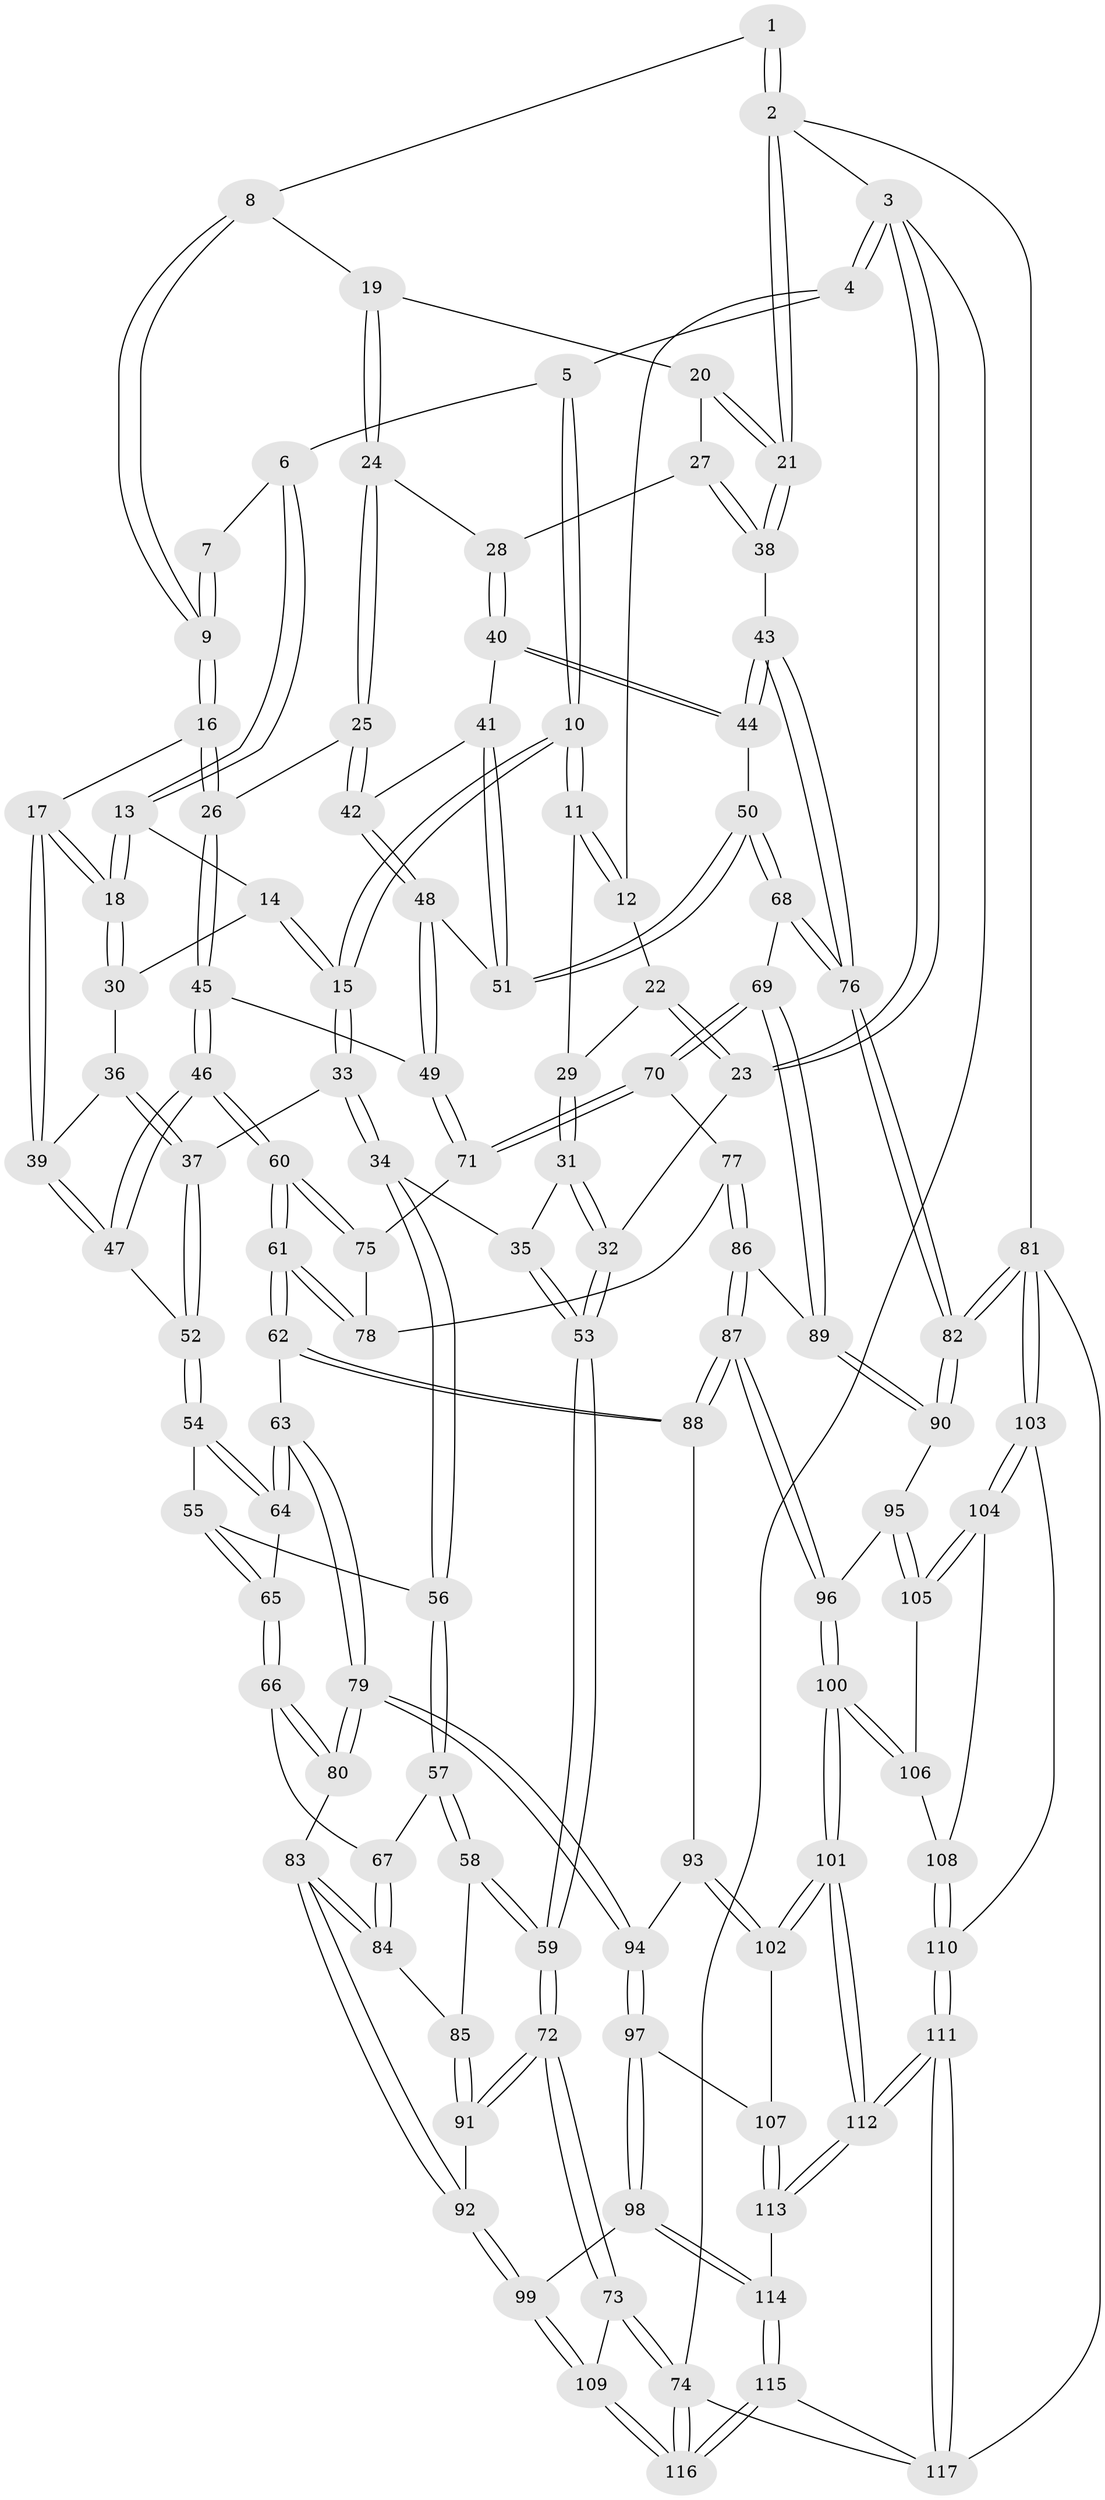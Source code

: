 // coarse degree distribution, {2: 0.13414634146341464, 4: 0.0975609756097561, 3: 0.6829268292682927, 5: 0.07317073170731707, 6: 0.012195121951219513}
// Generated by graph-tools (version 1.1) at 2025/54/03/04/25 22:54:25]
// undirected, 117 vertices, 289 edges
graph export_dot {
  node [color=gray90,style=filled];
  1 [pos="+0.7354913553619478+0"];
  2 [pos="+1+0"];
  3 [pos="+0+0"];
  4 [pos="+0+0"];
  5 [pos="+0.20296785231290407+0"];
  6 [pos="+0.4289804949809901+0"];
  7 [pos="+0.5319651065136094+0"];
  8 [pos="+0.750386241790796+0"];
  9 [pos="+0.6134729638876362+0.11006359591410506"];
  10 [pos="+0.19395582942349912+0.11759177653927283"];
  11 [pos="+0.07839828538963507+0.08901059567006603"];
  12 [pos="+0.05085356686752646+0.03239945098362726"];
  13 [pos="+0.4232035086233236+0"];
  14 [pos="+0.3877657662333222+0.04988589952347389"];
  15 [pos="+0.23113072189348555+0.18071313791782656"];
  16 [pos="+0.605963904768313+0.15084991280841428"];
  17 [pos="+0.5959919966113829+0.15003263477031922"];
  18 [pos="+0.5683693370984209+0.1374393771234236"];
  19 [pos="+0.7670488788988027+0"];
  20 [pos="+0.8959424526767166+0.04968060185843618"];
  21 [pos="+1+0"];
  22 [pos="+0+0.08468869156748493"];
  23 [pos="+0+0.10177986894430847"];
  24 [pos="+0.7714687150009512+0.10128738442902532"];
  25 [pos="+0.6273282572920055+0.16818298497329112"];
  26 [pos="+0.627029849004757+0.16812265393611803"];
  27 [pos="+0.8837289185129887+0.13553933385341216"];
  28 [pos="+0.8460015039788802+0.15472226375125128"];
  29 [pos="+0.05908663908509122+0.10143853348426426"];
  30 [pos="+0.44421464412171335+0.1562407351557102"];
  31 [pos="+0.029889095522483866+0.1491670663039546"];
  32 [pos="+0+0.17089306672280352"];
  33 [pos="+0.2314098728105393+0.19478489421324574"];
  34 [pos="+0.1472713926163945+0.28599741416423435"];
  35 [pos="+0.0757931284361658+0.25447622142637205"];
  36 [pos="+0.4343133553993298+0.17746960072042722"];
  37 [pos="+0.26530225483814107+0.21319493208013698"];
  38 [pos="+1+0.1837914157932261"];
  39 [pos="+0.4633647068771034+0.26410617943891485"];
  40 [pos="+0.8331830878756707+0.23138741069183724"];
  41 [pos="+0.8322057469246739+0.2320263425695426"];
  42 [pos="+0.7251801530991456+0.2624841354101659"];
  43 [pos="+1+0.28733388236916035"];
  44 [pos="+0.9520363107385987+0.31888397726018325"];
  45 [pos="+0.5588478348495141+0.3772404002441047"];
  46 [pos="+0.5295048115066523+0.3887062989886125"];
  47 [pos="+0.44618125927498553+0.32477956556291737"];
  48 [pos="+0.7080176832990339+0.3759982492853667"];
  49 [pos="+0.683886803922663+0.3933702634772941"];
  50 [pos="+0.8556506493539809+0.41910066892820974"];
  51 [pos="+0.8034029404428523+0.3899411603915895"];
  52 [pos="+0.3847657660773694+0.3240076528215551"];
  53 [pos="+0+0.23185715805797807"];
  54 [pos="+0.35344866657113955+0.3735624326020137"];
  55 [pos="+0.1776127295358627+0.35774327862640715"];
  56 [pos="+0.14720772805231624+0.28648031145809105"];
  57 [pos="+0+0.4473316090414142"];
  58 [pos="+0+0.4610842385816621"];
  59 [pos="+0+0.4728860852750127"];
  60 [pos="+0.50361784202267+0.49809534992775445"];
  61 [pos="+0.4905166704562335+0.5274577849377037"];
  62 [pos="+0.4849219896512928+0.5375065880226028"];
  63 [pos="+0.38697026399370865+0.5647132409850486"];
  64 [pos="+0.3188554826334413+0.4625235814730917"];
  65 [pos="+0.2010185370050225+0.44380284236038214"];
  66 [pos="+0.18025070379942656+0.4764042004218716"];
  67 [pos="+0.132777041568292+0.5000080040129203"];
  68 [pos="+0.8727430726891893+0.5199116794705997"];
  69 [pos="+0.848018314316343+0.5365762119911536"];
  70 [pos="+0.771946472001908+0.528651323507265"];
  71 [pos="+0.6870570900522834+0.41310972130023627"];
  72 [pos="+0+0.8660259225531006"];
  73 [pos="+0+0.8696175512641384"];
  74 [pos="+0+1"];
  75 [pos="+0.6616215179589114+0.5064709026469306"];
  76 [pos="+1+0.6111560664803072"];
  77 [pos="+0.6871945345909416+0.57231885598869"];
  78 [pos="+0.6715429551848067+0.5429579539695284"];
  79 [pos="+0.3209667992683275+0.662508173063509"];
  80 [pos="+0.2582087695922516+0.6443155001360872"];
  81 [pos="+1+0.7992646987008463"];
  82 [pos="+1+0.6905673667398786"];
  83 [pos="+0.24421304403086494+0.646185708906739"];
  84 [pos="+0.11452021667286391+0.5690175869135137"];
  85 [pos="+0.08493954817328103+0.5961591209511948"];
  86 [pos="+0.6602249540730929+0.6505325130949116"];
  87 [pos="+0.6489360865231286+0.6670890408379989"];
  88 [pos="+0.5839756999763535+0.6586531968095254"];
  89 [pos="+0.825633612198029+0.6068008681505028"];
  90 [pos="+0.8340270800199842+0.6953186871452028"];
  91 [pos="+0.05255080359764757+0.7187586713175226"];
  92 [pos="+0.07570363288399427+0.7206061684038655"];
  93 [pos="+0.5660776357329562+0.6801396686663101"];
  94 [pos="+0.32590815681815105+0.6821943152942924"];
  95 [pos="+0.8253559451455645+0.7062223304905583"];
  96 [pos="+0.6757526852664125+0.7062862868978307"];
  97 [pos="+0.33115752975543605+0.7100286821099219"];
  98 [pos="+0.24959852367920837+0.8523362060268951"];
  99 [pos="+0.24420241010419508+0.8549403388233947"];
  100 [pos="+0.6845302974907503+0.8403626707932363"];
  101 [pos="+0.6740544540608456+0.8761484649787553"];
  102 [pos="+0.4926719429981188+0.7864093859411105"];
  103 [pos="+1+0.8321980546039313"];
  104 [pos="+0.9873495996932835+0.8132481141933163"];
  105 [pos="+0.830915505192312+0.7647132603021122"];
  106 [pos="+0.8231656640441473+0.7806236571793161"];
  107 [pos="+0.46787597936825037+0.7959857462551697"];
  108 [pos="+0.8385864880954889+0.8311792113541167"];
  109 [pos="+0.20291151924733616+0.9100983720785706"];
  110 [pos="+0.8260736955976958+0.9464045329560591"];
  111 [pos="+0.7345172958145664+1"];
  112 [pos="+0.6834089305553505+0.9379803026601635"];
  113 [pos="+0.4467191923120998+0.9218509459612532"];
  114 [pos="+0.4192866925665896+0.9536706677120957"];
  115 [pos="+0.40002760726102243+1"];
  116 [pos="+0.22382352121478166+1"];
  117 [pos="+0.7340010169044555+1"];
  1 -- 2;
  1 -- 2;
  1 -- 8;
  2 -- 3;
  2 -- 21;
  2 -- 21;
  2 -- 81;
  3 -- 4;
  3 -- 4;
  3 -- 23;
  3 -- 23;
  3 -- 74;
  4 -- 5;
  4 -- 12;
  5 -- 6;
  5 -- 10;
  5 -- 10;
  6 -- 7;
  6 -- 13;
  6 -- 13;
  7 -- 9;
  7 -- 9;
  8 -- 9;
  8 -- 9;
  8 -- 19;
  9 -- 16;
  9 -- 16;
  10 -- 11;
  10 -- 11;
  10 -- 15;
  10 -- 15;
  11 -- 12;
  11 -- 12;
  11 -- 29;
  12 -- 22;
  13 -- 14;
  13 -- 18;
  13 -- 18;
  14 -- 15;
  14 -- 15;
  14 -- 30;
  15 -- 33;
  15 -- 33;
  16 -- 17;
  16 -- 26;
  16 -- 26;
  17 -- 18;
  17 -- 18;
  17 -- 39;
  17 -- 39;
  18 -- 30;
  18 -- 30;
  19 -- 20;
  19 -- 24;
  19 -- 24;
  20 -- 21;
  20 -- 21;
  20 -- 27;
  21 -- 38;
  21 -- 38;
  22 -- 23;
  22 -- 23;
  22 -- 29;
  23 -- 32;
  24 -- 25;
  24 -- 25;
  24 -- 28;
  25 -- 26;
  25 -- 42;
  25 -- 42;
  26 -- 45;
  26 -- 45;
  27 -- 28;
  27 -- 38;
  27 -- 38;
  28 -- 40;
  28 -- 40;
  29 -- 31;
  29 -- 31;
  30 -- 36;
  31 -- 32;
  31 -- 32;
  31 -- 35;
  32 -- 53;
  32 -- 53;
  33 -- 34;
  33 -- 34;
  33 -- 37;
  34 -- 35;
  34 -- 56;
  34 -- 56;
  35 -- 53;
  35 -- 53;
  36 -- 37;
  36 -- 37;
  36 -- 39;
  37 -- 52;
  37 -- 52;
  38 -- 43;
  39 -- 47;
  39 -- 47;
  40 -- 41;
  40 -- 44;
  40 -- 44;
  41 -- 42;
  41 -- 51;
  41 -- 51;
  42 -- 48;
  42 -- 48;
  43 -- 44;
  43 -- 44;
  43 -- 76;
  43 -- 76;
  44 -- 50;
  45 -- 46;
  45 -- 46;
  45 -- 49;
  46 -- 47;
  46 -- 47;
  46 -- 60;
  46 -- 60;
  47 -- 52;
  48 -- 49;
  48 -- 49;
  48 -- 51;
  49 -- 71;
  49 -- 71;
  50 -- 51;
  50 -- 51;
  50 -- 68;
  50 -- 68;
  52 -- 54;
  52 -- 54;
  53 -- 59;
  53 -- 59;
  54 -- 55;
  54 -- 64;
  54 -- 64;
  55 -- 56;
  55 -- 65;
  55 -- 65;
  56 -- 57;
  56 -- 57;
  57 -- 58;
  57 -- 58;
  57 -- 67;
  58 -- 59;
  58 -- 59;
  58 -- 85;
  59 -- 72;
  59 -- 72;
  60 -- 61;
  60 -- 61;
  60 -- 75;
  60 -- 75;
  61 -- 62;
  61 -- 62;
  61 -- 78;
  61 -- 78;
  62 -- 63;
  62 -- 88;
  62 -- 88;
  63 -- 64;
  63 -- 64;
  63 -- 79;
  63 -- 79;
  64 -- 65;
  65 -- 66;
  65 -- 66;
  66 -- 67;
  66 -- 80;
  66 -- 80;
  67 -- 84;
  67 -- 84;
  68 -- 69;
  68 -- 76;
  68 -- 76;
  69 -- 70;
  69 -- 70;
  69 -- 89;
  69 -- 89;
  70 -- 71;
  70 -- 71;
  70 -- 77;
  71 -- 75;
  72 -- 73;
  72 -- 73;
  72 -- 91;
  72 -- 91;
  73 -- 74;
  73 -- 74;
  73 -- 109;
  74 -- 116;
  74 -- 116;
  74 -- 117;
  75 -- 78;
  76 -- 82;
  76 -- 82;
  77 -- 78;
  77 -- 86;
  77 -- 86;
  79 -- 80;
  79 -- 80;
  79 -- 94;
  79 -- 94;
  80 -- 83;
  81 -- 82;
  81 -- 82;
  81 -- 103;
  81 -- 103;
  81 -- 117;
  82 -- 90;
  82 -- 90;
  83 -- 84;
  83 -- 84;
  83 -- 92;
  83 -- 92;
  84 -- 85;
  85 -- 91;
  85 -- 91;
  86 -- 87;
  86 -- 87;
  86 -- 89;
  87 -- 88;
  87 -- 88;
  87 -- 96;
  87 -- 96;
  88 -- 93;
  89 -- 90;
  89 -- 90;
  90 -- 95;
  91 -- 92;
  92 -- 99;
  92 -- 99;
  93 -- 94;
  93 -- 102;
  93 -- 102;
  94 -- 97;
  94 -- 97;
  95 -- 96;
  95 -- 105;
  95 -- 105;
  96 -- 100;
  96 -- 100;
  97 -- 98;
  97 -- 98;
  97 -- 107;
  98 -- 99;
  98 -- 114;
  98 -- 114;
  99 -- 109;
  99 -- 109;
  100 -- 101;
  100 -- 101;
  100 -- 106;
  100 -- 106;
  101 -- 102;
  101 -- 102;
  101 -- 112;
  101 -- 112;
  102 -- 107;
  103 -- 104;
  103 -- 104;
  103 -- 110;
  104 -- 105;
  104 -- 105;
  104 -- 108;
  105 -- 106;
  106 -- 108;
  107 -- 113;
  107 -- 113;
  108 -- 110;
  108 -- 110;
  109 -- 116;
  109 -- 116;
  110 -- 111;
  110 -- 111;
  111 -- 112;
  111 -- 112;
  111 -- 117;
  111 -- 117;
  112 -- 113;
  112 -- 113;
  113 -- 114;
  114 -- 115;
  114 -- 115;
  115 -- 116;
  115 -- 116;
  115 -- 117;
}
